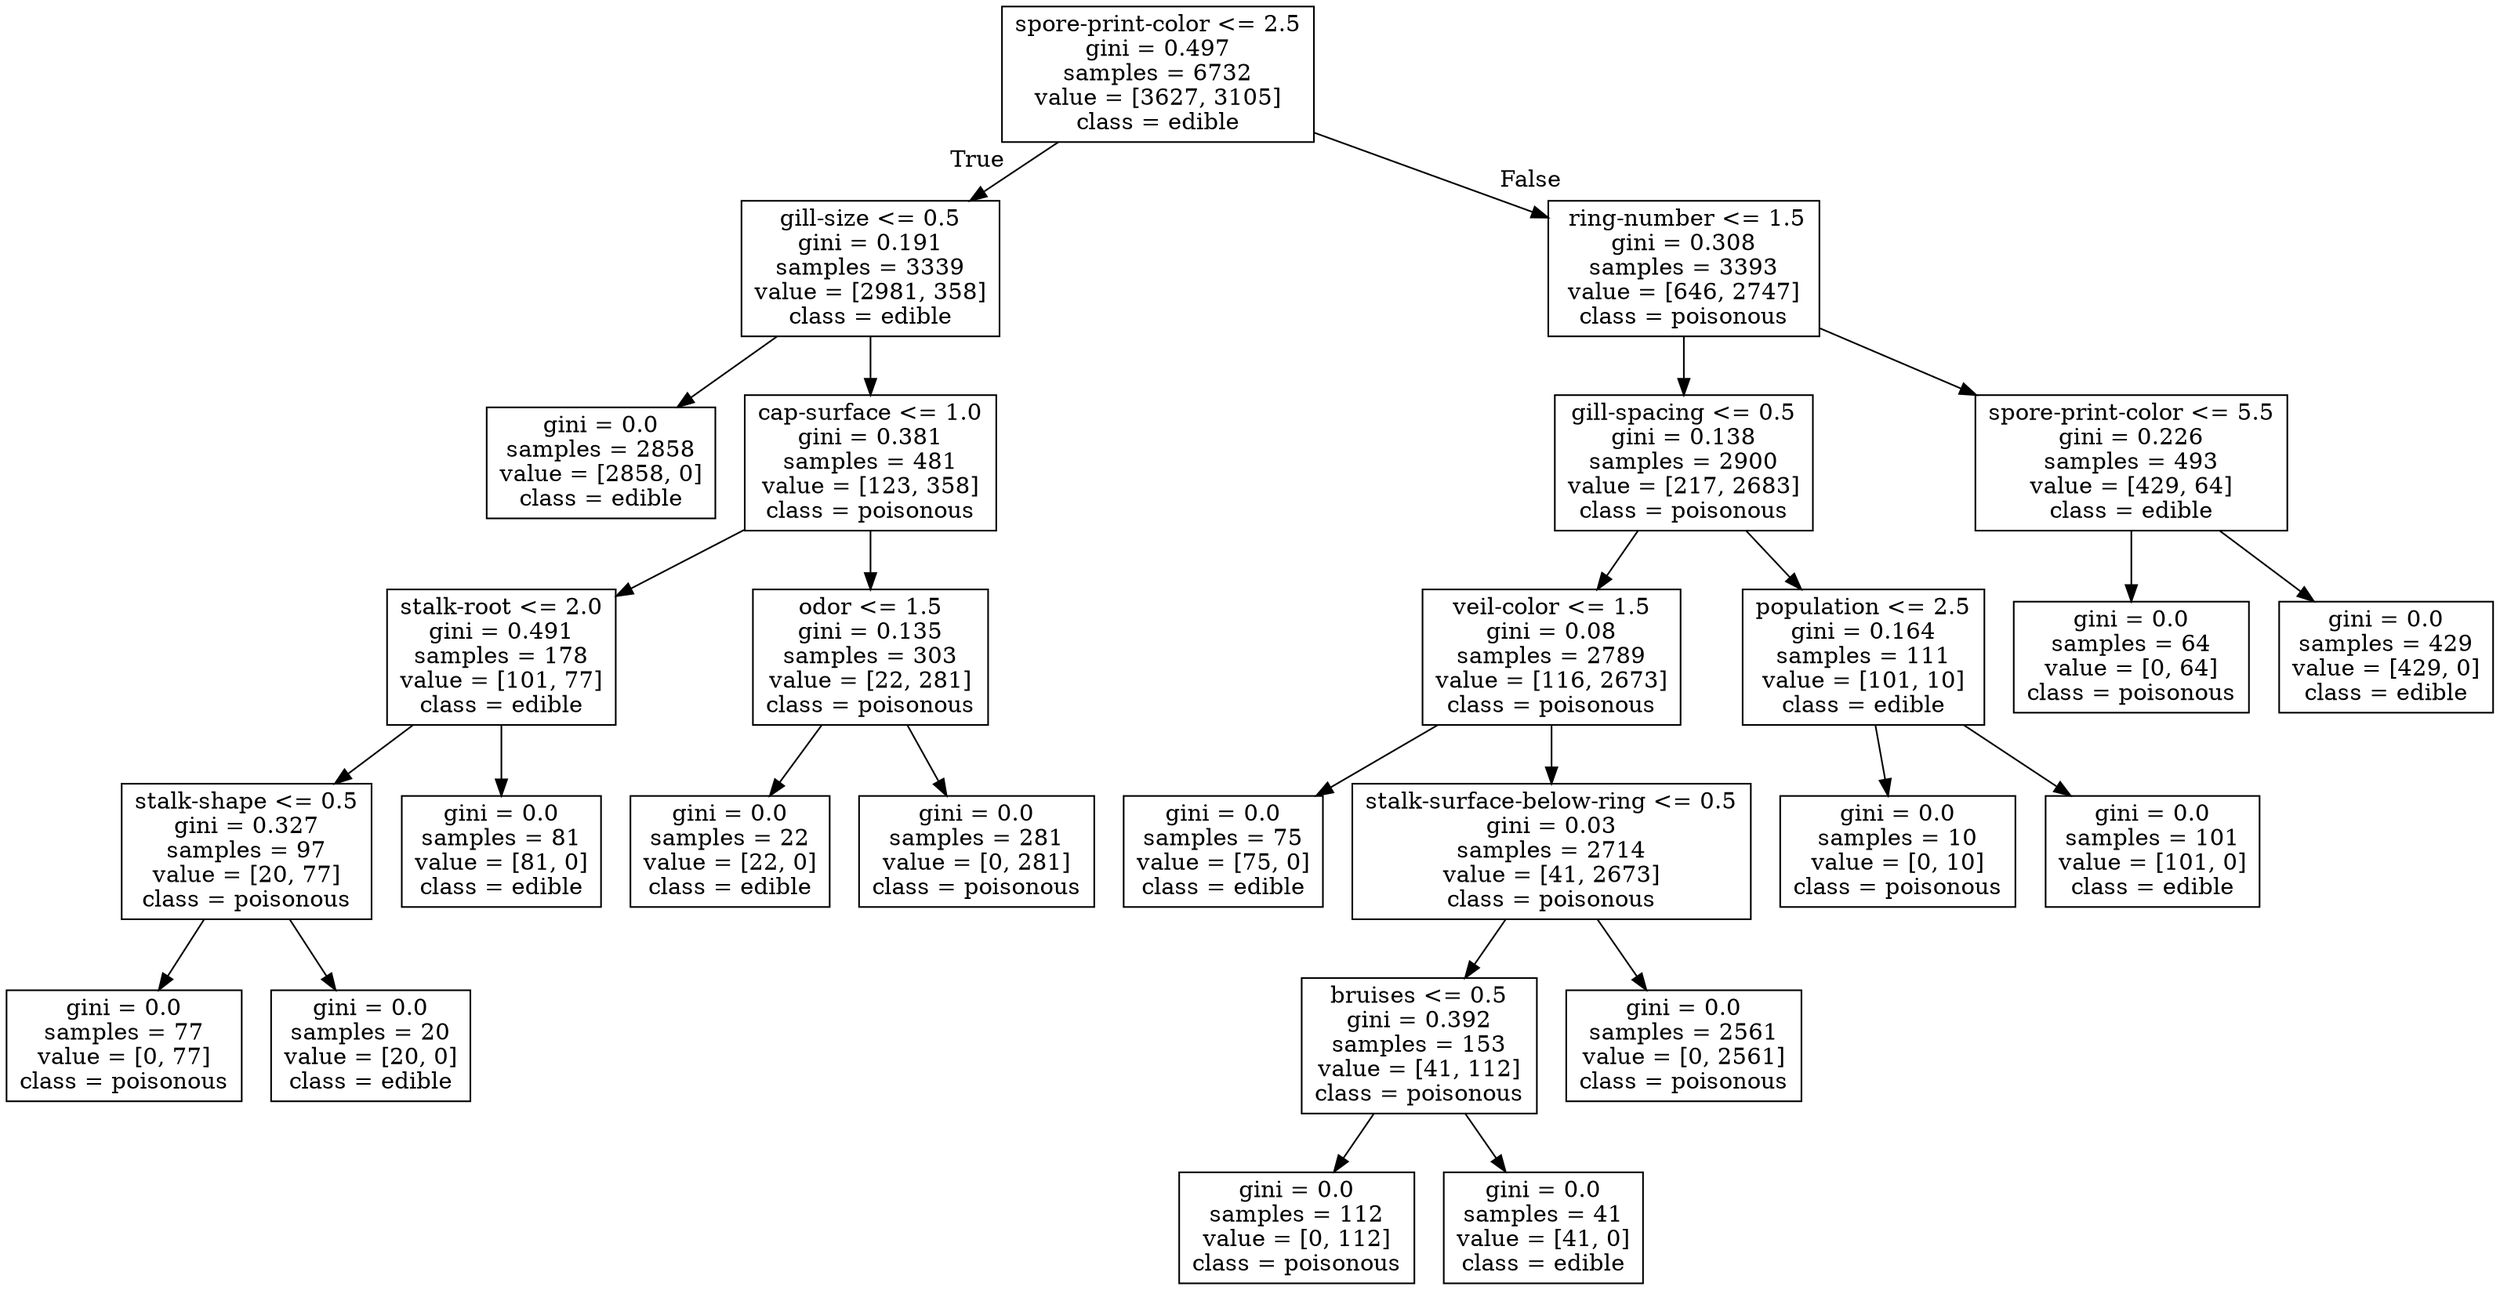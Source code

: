 digraph Tree {
node [shape=box] ;
0 [label="spore-print-color <= 2.5\ngini = 0.497\nsamples = 6732\nvalue = [3627, 3105]\nclass = edible"] ;
1 [label="gill-size <= 0.5\ngini = 0.191\nsamples = 3339\nvalue = [2981, 358]\nclass = edible"] ;
0 -> 1 [labeldistance=2.5, labelangle=45, headlabel="True"] ;
2 [label="gini = 0.0\nsamples = 2858\nvalue = [2858, 0]\nclass = edible"] ;
1 -> 2 ;
3 [label="cap-surface <= 1.0\ngini = 0.381\nsamples = 481\nvalue = [123, 358]\nclass = poisonous"] ;
1 -> 3 ;
4 [label="stalk-root <= 2.0\ngini = 0.491\nsamples = 178\nvalue = [101, 77]\nclass = edible"] ;
3 -> 4 ;
5 [label="stalk-shape <= 0.5\ngini = 0.327\nsamples = 97\nvalue = [20, 77]\nclass = poisonous"] ;
4 -> 5 ;
6 [label="gini = 0.0\nsamples = 77\nvalue = [0, 77]\nclass = poisonous"] ;
5 -> 6 ;
7 [label="gini = 0.0\nsamples = 20\nvalue = [20, 0]\nclass = edible"] ;
5 -> 7 ;
8 [label="gini = 0.0\nsamples = 81\nvalue = [81, 0]\nclass = edible"] ;
4 -> 8 ;
9 [label="odor <= 1.5\ngini = 0.135\nsamples = 303\nvalue = [22, 281]\nclass = poisonous"] ;
3 -> 9 ;
10 [label="gini = 0.0\nsamples = 22\nvalue = [22, 0]\nclass = edible"] ;
9 -> 10 ;
11 [label="gini = 0.0\nsamples = 281\nvalue = [0, 281]\nclass = poisonous"] ;
9 -> 11 ;
12 [label=" ring-number <= 1.5\ngini = 0.308\nsamples = 3393\nvalue = [646, 2747]\nclass = poisonous"] ;
0 -> 12 [labeldistance=2.5, labelangle=-45, headlabel="False"] ;
13 [label="gill-spacing <= 0.5\ngini = 0.138\nsamples = 2900\nvalue = [217, 2683]\nclass = poisonous"] ;
12 -> 13 ;
14 [label="veil-color <= 1.5\ngini = 0.08\nsamples = 2789\nvalue = [116, 2673]\nclass = poisonous"] ;
13 -> 14 ;
15 [label="gini = 0.0\nsamples = 75\nvalue = [75, 0]\nclass = edible"] ;
14 -> 15 ;
16 [label="stalk-surface-below-ring <= 0.5\ngini = 0.03\nsamples = 2714\nvalue = [41, 2673]\nclass = poisonous"] ;
14 -> 16 ;
17 [label="bruises <= 0.5\ngini = 0.392\nsamples = 153\nvalue = [41, 112]\nclass = poisonous"] ;
16 -> 17 ;
18 [label="gini = 0.0\nsamples = 112\nvalue = [0, 112]\nclass = poisonous"] ;
17 -> 18 ;
19 [label="gini = 0.0\nsamples = 41\nvalue = [41, 0]\nclass = edible"] ;
17 -> 19 ;
20 [label="gini = 0.0\nsamples = 2561\nvalue = [0, 2561]\nclass = poisonous"] ;
16 -> 20 ;
21 [label="population <= 2.5\ngini = 0.164\nsamples = 111\nvalue = [101, 10]\nclass = edible"] ;
13 -> 21 ;
22 [label="gini = 0.0\nsamples = 10\nvalue = [0, 10]\nclass = poisonous"] ;
21 -> 22 ;
23 [label="gini = 0.0\nsamples = 101\nvalue = [101, 0]\nclass = edible"] ;
21 -> 23 ;
24 [label="spore-print-color <= 5.5\ngini = 0.226\nsamples = 493\nvalue = [429, 64]\nclass = edible"] ;
12 -> 24 ;
25 [label="gini = 0.0\nsamples = 64\nvalue = [0, 64]\nclass = poisonous"] ;
24 -> 25 ;
26 [label="gini = 0.0\nsamples = 429\nvalue = [429, 0]\nclass = edible"] ;
24 -> 26 ;
}